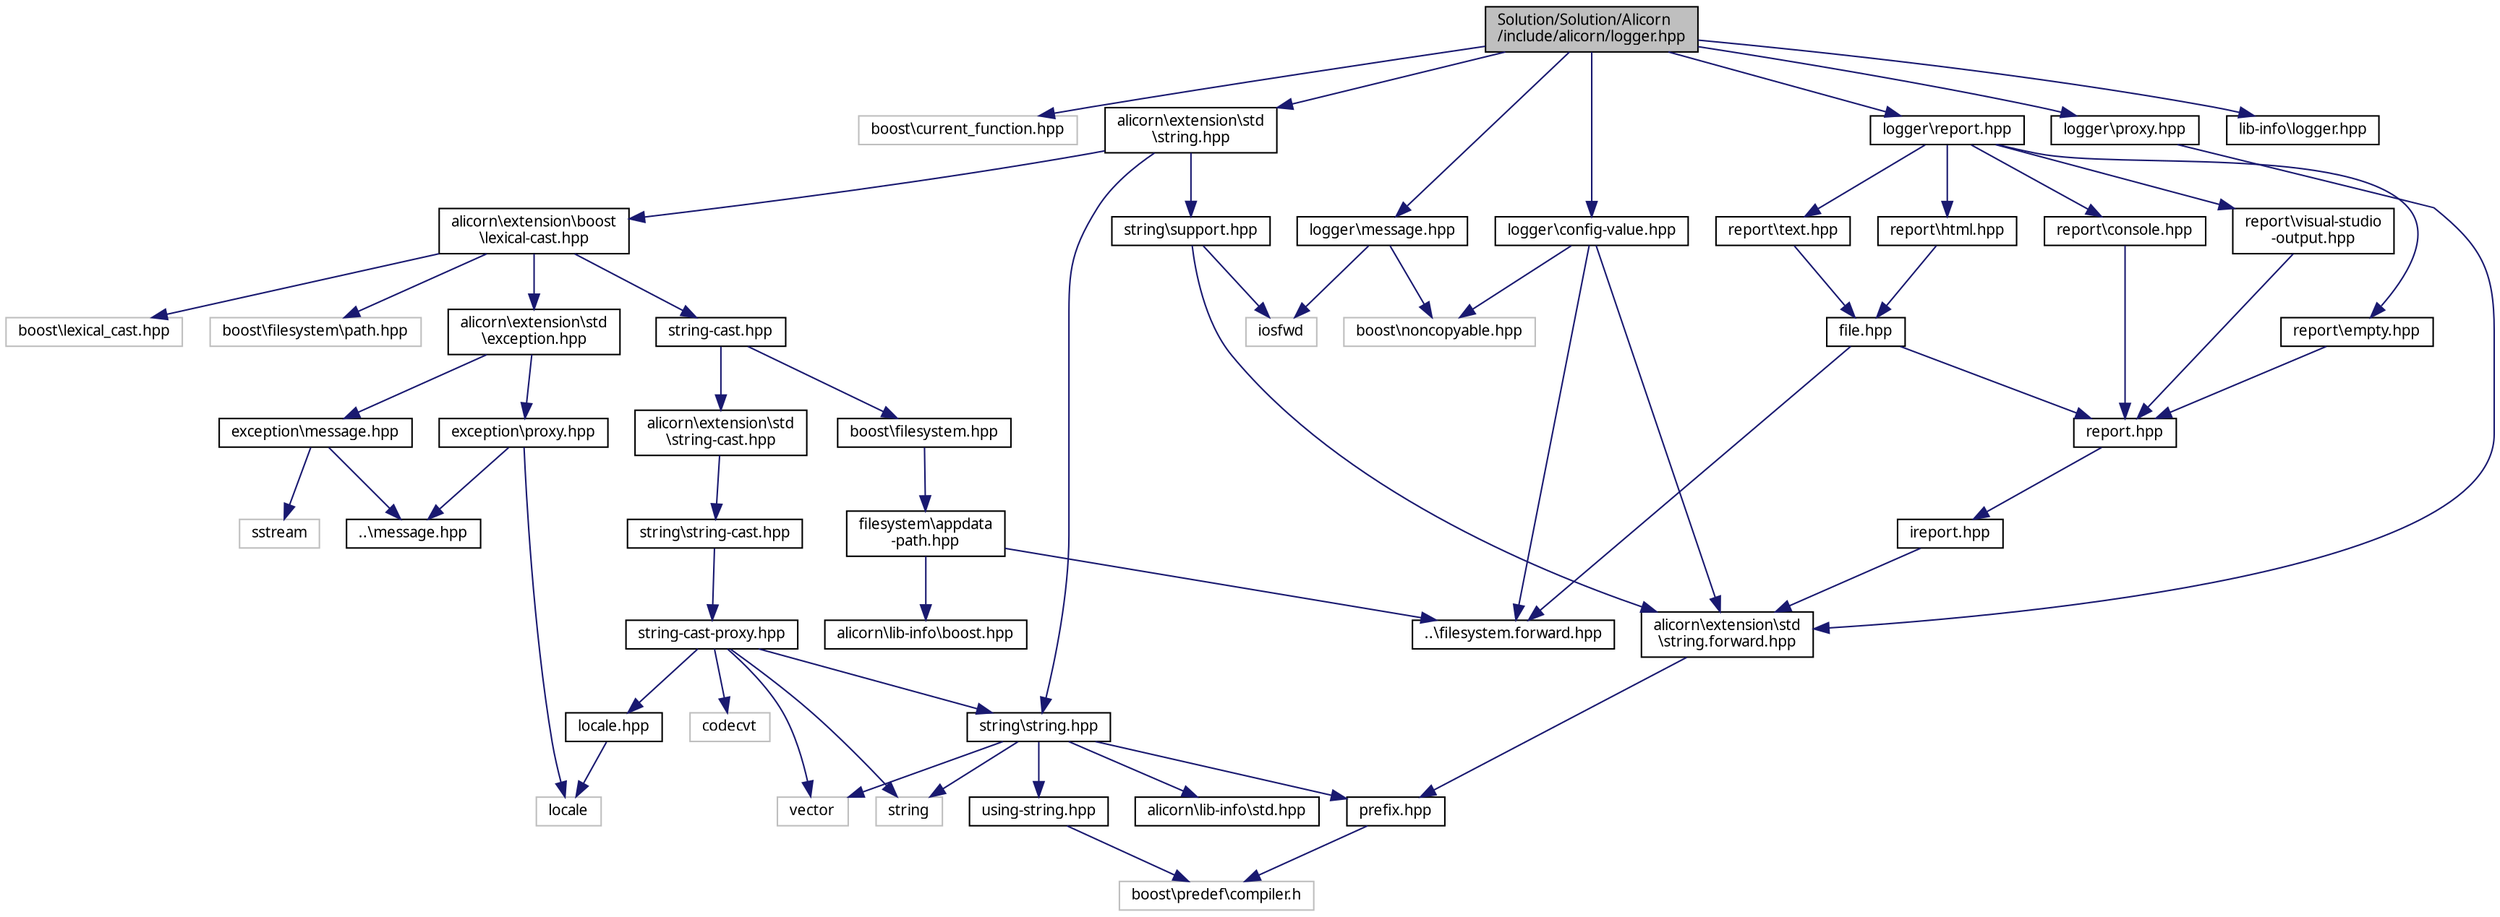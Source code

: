 digraph "Solution/Solution/Alicorn/include/alicorn/logger.hpp"
{
 // INTERACTIVE_SVG=YES
  edge [fontname="Verdana",fontsize="10",labelfontname="Verdana",labelfontsize="10"];
  node [fontname="Verdana",fontsize="10",shape=record];
  Node1 [label="Solution/Solution/Alicorn\l/include/alicorn/logger.hpp",height=0.2,width=0.4,color="black", fillcolor="grey75", style="filled", fontcolor="black"];
  Node1 -> Node2 [color="midnightblue",fontsize="10",style="solid",fontname="Verdana"];
  Node2 [label="boost\\current_function.hpp",height=0.2,width=0.4,color="grey75", fillcolor="white", style="filled"];
  Node1 -> Node3 [color="midnightblue",fontsize="10",style="solid",fontname="Verdana"];
  Node3 [label="alicorn\\extension\\std\l\\string.hpp",height=0.2,width=0.4,color="black", fillcolor="white", style="filled",URL="$a00310_source.html"];
  Node3 -> Node4 [color="midnightblue",fontsize="10",style="solid",fontname="Verdana"];
  Node4 [label="string\\string.hpp",height=0.2,width=0.4,color="black", fillcolor="white", style="filled",URL="$a00309_source.html"];
  Node4 -> Node5 [color="midnightblue",fontsize="10",style="solid",fontname="Verdana"];
  Node5 [label="string",height=0.2,width=0.4,color="grey75", fillcolor="white", style="filled"];
  Node4 -> Node6 [color="midnightblue",fontsize="10",style="solid",fontname="Verdana"];
  Node6 [label="vector",height=0.2,width=0.4,color="grey75", fillcolor="white", style="filled"];
  Node4 -> Node7 [color="midnightblue",fontsize="10",style="solid",fontname="Verdana"];
  Node7 [label="alicorn\\lib-info\\std.hpp",height=0.2,width=0.4,color="black", fillcolor="white", style="filled",URL="$a00286_source.html"];
  Node4 -> Node8 [color="midnightblue",fontsize="10",style="solid",fontname="Verdana"];
  Node8 [label="prefix.hpp",height=0.2,width=0.4,color="black", fillcolor="white", style="filled",URL="$a00306_source.html"];
  Node8 -> Node9 [color="midnightblue",fontsize="10",style="solid",fontname="Verdana"];
  Node9 [label="boost\\predef\\compiler.h",height=0.2,width=0.4,color="grey75", fillcolor="white", style="filled"];
  Node4 -> Node10 [color="midnightblue",fontsize="10",style="solid",fontname="Verdana"];
  Node10 [label="using-string.hpp",height=0.2,width=0.4,color="black", fillcolor="white", style="filled",URL="$a00314_source.html"];
  Node10 -> Node9 [color="midnightblue",fontsize="10",style="solid",fontname="Verdana"];
  Node3 -> Node11 [color="midnightblue",fontsize="10",style="solid",fontname="Verdana"];
  Node11 [label="string\\support.hpp",height=0.2,width=0.4,color="black", fillcolor="white", style="filled",URL="$a00313_source.html"];
  Node11 -> Node12 [color="midnightblue",fontsize="10",style="solid",fontname="Verdana"];
  Node12 [label="iosfwd",height=0.2,width=0.4,color="grey75", fillcolor="white", style="filled"];
  Node11 -> Node13 [color="midnightblue",fontsize="10",style="solid",fontname="Verdana"];
  Node13 [label="alicorn\\extension\\std\l\\string.forward.hpp",height=0.2,width=0.4,color="black", fillcolor="white", style="filled",URL="$a00304.html"];
  Node13 -> Node8 [color="midnightblue",fontsize="10",style="solid",fontname="Verdana"];
  Node3 -> Node14 [color="midnightblue",fontsize="10",style="solid",fontname="Verdana"];
  Node14 [label="alicorn\\extension\\boost\l\\lexical-cast.hpp",height=0.2,width=0.4,color="black", fillcolor="white", style="filled",URL="$a00276.html"];
  Node14 -> Node15 [color="midnightblue",fontsize="10",style="solid",fontname="Verdana"];
  Node15 [label="boost\\lexical_cast.hpp",height=0.2,width=0.4,color="grey75", fillcolor="white", style="filled"];
  Node14 -> Node16 [color="midnightblue",fontsize="10",style="solid",fontname="Verdana"];
  Node16 [label="boost\\filesystem\\path.hpp",height=0.2,width=0.4,color="grey75", fillcolor="white", style="filled"];
  Node14 -> Node17 [color="midnightblue",fontsize="10",style="solid",fontname="Verdana"];
  Node17 [label="alicorn\\extension\\std\l\\exception.hpp",height=0.2,width=0.4,color="black", fillcolor="white", style="filled",URL="$a00289_source.html"];
  Node17 -> Node18 [color="midnightblue",fontsize="10",style="solid",fontname="Verdana"];
  Node18 [label="exception\\proxy.hpp",height=0.2,width=0.4,color="black", fillcolor="white", style="filled",URL="$a00293_source.html"];
  Node18 -> Node19 [color="midnightblue",fontsize="10",style="solid",fontname="Verdana"];
  Node19 [label="locale",height=0.2,width=0.4,color="grey75", fillcolor="white", style="filled"];
  Node18 -> Node20 [color="midnightblue",fontsize="10",style="solid",fontname="Verdana"];
  Node20 [label="..\\message.hpp",height=0.2,width=0.4,color="black", fillcolor="white", style="filled",URL="$a00291_source.html"];
  Node17 -> Node21 [color="midnightblue",fontsize="10",style="solid",fontname="Verdana"];
  Node21 [label="exception\\message.hpp",height=0.2,width=0.4,color="black", fillcolor="white", style="filled",URL="$a00290_source.html"];
  Node21 -> Node22 [color="midnightblue",fontsize="10",style="solid",fontname="Verdana"];
  Node22 [label="sstream",height=0.2,width=0.4,color="grey75", fillcolor="white", style="filled"];
  Node21 -> Node20 [color="midnightblue",fontsize="10",style="solid",fontname="Verdana"];
  Node14 -> Node23 [color="midnightblue",fontsize="10",style="solid",fontname="Verdana"];
  Node23 [label="string-cast.hpp",height=0.2,width=0.4,color="black", fillcolor="white", style="filled",URL="$a00277.html"];
  Node23 -> Node24 [color="midnightblue",fontsize="10",style="solid",fontname="Verdana"];
  Node24 [label="alicorn\\extension\\std\l\\string-cast.hpp",height=0.2,width=0.4,color="black", fillcolor="white", style="filled",URL="$a00280_source.html"];
  Node24 -> Node25 [color="midnightblue",fontsize="10",style="solid",fontname="Verdana"];
  Node25 [label="string\\string-cast.hpp",height=0.2,width=0.4,color="black", fillcolor="white", style="filled",URL="$a00279_source.html"];
  Node25 -> Node26 [color="midnightblue",fontsize="10",style="solid",fontname="Verdana"];
  Node26 [label="string-cast-proxy.hpp",height=0.2,width=0.4,color="black", fillcolor="white", style="filled",URL="$a00307_source.html"];
  Node26 -> Node6 [color="midnightblue",fontsize="10",style="solid",fontname="Verdana"];
  Node26 -> Node5 [color="midnightblue",fontsize="10",style="solid",fontname="Verdana"];
  Node26 -> Node27 [color="midnightblue",fontsize="10",style="solid",fontname="Verdana"];
  Node27 [label="codecvt",height=0.2,width=0.4,color="grey75", fillcolor="white", style="filled"];
  Node26 -> Node4 [color="midnightblue",fontsize="10",style="solid",fontname="Verdana"];
  Node26 -> Node28 [color="midnightblue",fontsize="10",style="solid",fontname="Verdana"];
  Node28 [label="locale.hpp",height=0.2,width=0.4,color="black", fillcolor="white", style="filled",URL="$a00305_source.html"];
  Node28 -> Node19 [color="midnightblue",fontsize="10",style="solid",fontname="Verdana"];
  Node23 -> Node29 [color="midnightblue",fontsize="10",style="solid",fontname="Verdana"];
  Node29 [label="boost\\filesystem.hpp",height=0.2,width=0.4,color="black", fillcolor="white", style="filled",URL="$a00271_source.html"];
  Node29 -> Node30 [color="midnightblue",fontsize="10",style="solid",fontname="Verdana"];
  Node30 [label="filesystem\\appdata\l-path.hpp",height=0.2,width=0.4,color="black", fillcolor="white", style="filled",URL="$a00273_source.html"];
  Node30 -> Node31 [color="midnightblue",fontsize="10",style="solid",fontname="Verdana"];
  Node31 [label="..\\filesystem.forward.hpp",height=0.2,width=0.4,color="black", fillcolor="white", style="filled",URL="$a00270.html"];
  Node30 -> Node32 [color="midnightblue",fontsize="10",style="solid",fontname="Verdana"];
  Node32 [label="alicorn\\lib-info\\boost.hpp",height=0.2,width=0.4,color="black", fillcolor="white", style="filled",URL="$a00268_source.html"];
  Node1 -> Node33 [color="midnightblue",fontsize="10",style="solid",fontname="Verdana"];
  Node33 [label="logger\\config-value.hpp",height=0.2,width=0.4,color="black", fillcolor="white", style="filled",URL="$a00342_source.html"];
  Node33 -> Node34 [color="midnightblue",fontsize="10",style="solid",fontname="Verdana"];
  Node34 [label="boost\\noncopyable.hpp",height=0.2,width=0.4,color="grey75", fillcolor="white", style="filled"];
  Node33 -> Node31 [color="midnightblue",fontsize="10",style="solid",fontname="Verdana"];
  Node33 -> Node13 [color="midnightblue",fontsize="10",style="solid",fontname="Verdana"];
  Node1 -> Node35 [color="midnightblue",fontsize="10",style="solid",fontname="Verdana"];
  Node35 [label="logger\\report.hpp",height=0.2,width=0.4,color="black", fillcolor="white", style="filled",URL="$a00369_source.html"];
  Node35 -> Node36 [color="midnightblue",fontsize="10",style="solid",fontname="Verdana"];
  Node36 [label="report\\empty.hpp",height=0.2,width=0.4,color="black", fillcolor="white", style="filled",URL="$a00359_source.html"];
  Node36 -> Node37 [color="midnightblue",fontsize="10",style="solid",fontname="Verdana"];
  Node37 [label="report.hpp",height=0.2,width=0.4,color="black", fillcolor="white", style="filled",URL="$a00368_source.html"];
  Node37 -> Node38 [color="midnightblue",fontsize="10",style="solid",fontname="Verdana"];
  Node38 [label="ireport.hpp",height=0.2,width=0.4,color="black", fillcolor="white", style="filled",URL="$a00366_source.html"];
  Node38 -> Node13 [color="midnightblue",fontsize="10",style="solid",fontname="Verdana"];
  Node35 -> Node39 [color="midnightblue",fontsize="10",style="solid",fontname="Verdana"];
  Node39 [label="report\\text.hpp",height=0.2,width=0.4,color="black", fillcolor="white", style="filled",URL="$a00318_source.html"];
  Node39 -> Node40 [color="midnightblue",fontsize="10",style="solid",fontname="Verdana"];
  Node40 [label="file.hpp",height=0.2,width=0.4,color="black", fillcolor="white", style="filled",URL="$a00362_source.html"];
  Node40 -> Node31 [color="midnightblue",fontsize="10",style="solid",fontname="Verdana"];
  Node40 -> Node37 [color="midnightblue",fontsize="10",style="solid",fontname="Verdana"];
  Node35 -> Node41 [color="midnightblue",fontsize="10",style="solid",fontname="Verdana"];
  Node41 [label="report\\html.hpp",height=0.2,width=0.4,color="black", fillcolor="white", style="filled",URL="$a00365_source.html"];
  Node41 -> Node40 [color="midnightblue",fontsize="10",style="solid",fontname="Verdana"];
  Node35 -> Node42 [color="midnightblue",fontsize="10",style="solid",fontname="Verdana"];
  Node42 [label="report\\console.hpp",height=0.2,width=0.4,color="black", fillcolor="white", style="filled",URL="$a00358_source.html"];
  Node42 -> Node37 [color="midnightblue",fontsize="10",style="solid",fontname="Verdana"];
  Node35 -> Node43 [color="midnightblue",fontsize="10",style="solid",fontname="Verdana"];
  Node43 [label="report\\visual-studio\l-output.hpp",height=0.2,width=0.4,color="black", fillcolor="white", style="filled",URL="$a00371_source.html"];
  Node43 -> Node37 [color="midnightblue",fontsize="10",style="solid",fontname="Verdana"];
  Node1 -> Node44 [color="midnightblue",fontsize="10",style="solid",fontname="Verdana"];
  Node44 [label="logger\\message.hpp",height=0.2,width=0.4,color="black", fillcolor="white", style="filled",URL="$a00292_source.html"];
  Node44 -> Node12 [color="midnightblue",fontsize="10",style="solid",fontname="Verdana"];
  Node44 -> Node34 [color="midnightblue",fontsize="10",style="solid",fontname="Verdana"];
  Node1 -> Node45 [color="midnightblue",fontsize="10",style="solid",fontname="Verdana"];
  Node45 [label="logger\\proxy.hpp",height=0.2,width=0.4,color="black", fillcolor="white", style="filled",URL="$a00294_source.html"];
  Node45 -> Node13 [color="midnightblue",fontsize="10",style="solid",fontname="Verdana"];
  Node1 -> Node46 [color="midnightblue",fontsize="10",style="solid",fontname="Verdana"];
  Node46 [label="lib-info\\logger.hpp",height=0.2,width=0.4,color="black", fillcolor="white", style="filled",URL="$a00322_source.html"];
}
